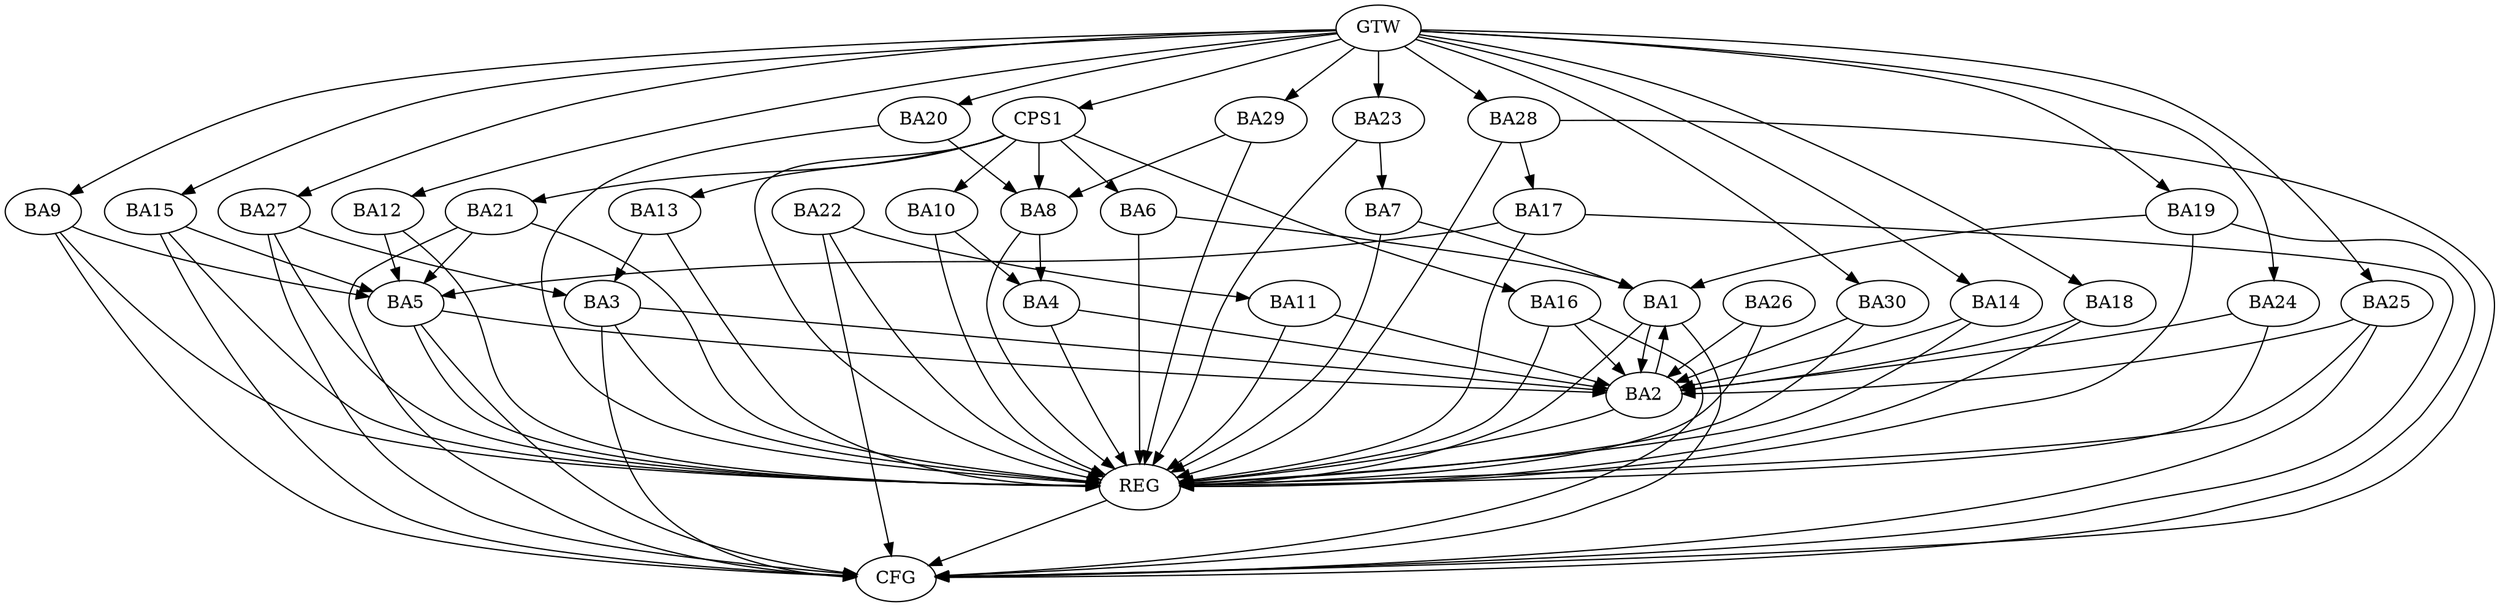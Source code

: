 strict digraph G {
  BA1 [ label="BA1" ];
  BA2 [ label="BA2" ];
  BA3 [ label="BA3" ];
  BA4 [ label="BA4" ];
  BA5 [ label="BA5" ];
  BA6 [ label="BA6" ];
  BA7 [ label="BA7" ];
  BA8 [ label="BA8" ];
  BA9 [ label="BA9" ];
  BA10 [ label="BA10" ];
  BA11 [ label="BA11" ];
  BA12 [ label="BA12" ];
  BA13 [ label="BA13" ];
  BA14 [ label="BA14" ];
  BA15 [ label="BA15" ];
  BA16 [ label="BA16" ];
  BA17 [ label="BA17" ];
  BA18 [ label="BA18" ];
  BA19 [ label="BA19" ];
  BA20 [ label="BA20" ];
  BA21 [ label="BA21" ];
  BA22 [ label="BA22" ];
  BA23 [ label="BA23" ];
  BA24 [ label="BA24" ];
  BA25 [ label="BA25" ];
  BA26 [ label="BA26" ];
  BA27 [ label="BA27" ];
  BA28 [ label="BA28" ];
  BA29 [ label="BA29" ];
  BA30 [ label="BA30" ];
  CPS1 [ label="CPS1" ];
  GTW [ label="GTW" ];
  REG [ label="REG" ];
  CFG [ label="CFG" ];
  BA1 -> BA2;
  BA2 -> BA1;
  BA4 -> BA2;
  BA5 -> BA2;
  BA6 -> BA1;
  BA7 -> BA1;
  BA8 -> BA4;
  BA9 -> BA5;
  BA10 -> BA4;
  BA11 -> BA2;
  BA12 -> BA5;
  BA13 -> BA3;
  BA14 -> BA2;
  BA15 -> BA5;
  BA16 -> BA2;
  BA17 -> BA5;
  BA18 -> BA2;
  BA19 -> BA1;
  BA20 -> BA8;
  BA21 -> BA5;
  BA22 -> BA11;
  BA23 -> BA7;
  BA24 -> BA2;
  BA27 -> BA3;
  BA28 -> BA17;
  BA29 -> BA8;
  CPS1 -> BA16;
  CPS1 -> BA10;
  CPS1 -> BA6;
  CPS1 -> BA13;
  CPS1 -> BA8;
  CPS1 -> BA21;
  GTW -> BA9;
  GTW -> BA12;
  GTW -> BA14;
  GTW -> BA15;
  GTW -> BA18;
  GTW -> BA19;
  GTW -> BA20;
  GTW -> BA23;
  GTW -> BA24;
  GTW -> BA25;
  GTW -> BA27;
  GTW -> BA28;
  GTW -> BA29;
  GTW -> BA30;
  GTW -> CPS1;
  BA1 -> REG;
  BA2 -> REG;
  BA3 -> REG;
  BA4 -> REG;
  BA5 -> REG;
  BA6 -> REG;
  BA7 -> REG;
  BA8 -> REG;
  BA9 -> REG;
  BA10 -> REG;
  BA11 -> REG;
  BA12 -> REG;
  BA13 -> REG;
  BA14 -> REG;
  BA15 -> REG;
  BA16 -> REG;
  BA17 -> REG;
  BA18 -> REG;
  BA19 -> REG;
  BA20 -> REG;
  BA21 -> REG;
  BA22 -> REG;
  BA23 -> REG;
  BA24 -> REG;
  BA25 -> REG;
  BA26 -> REG;
  BA27 -> REG;
  BA28 -> REG;
  BA29 -> REG;
  BA30 -> REG;
  CPS1 -> REG;
  BA28 -> CFG;
  BA17 -> CFG;
  BA25 -> CFG;
  BA19 -> CFG;
  BA5 -> CFG;
  BA15 -> CFG;
  BA22 -> CFG;
  BA9 -> CFG;
  BA16 -> CFG;
  BA3 -> CFG;
  BA1 -> CFG;
  BA21 -> CFG;
  BA27 -> CFG;
  REG -> CFG;
  BA3 -> BA2;
  BA26 -> BA2;
  BA25 -> BA2;
  BA30 -> BA2;
}
